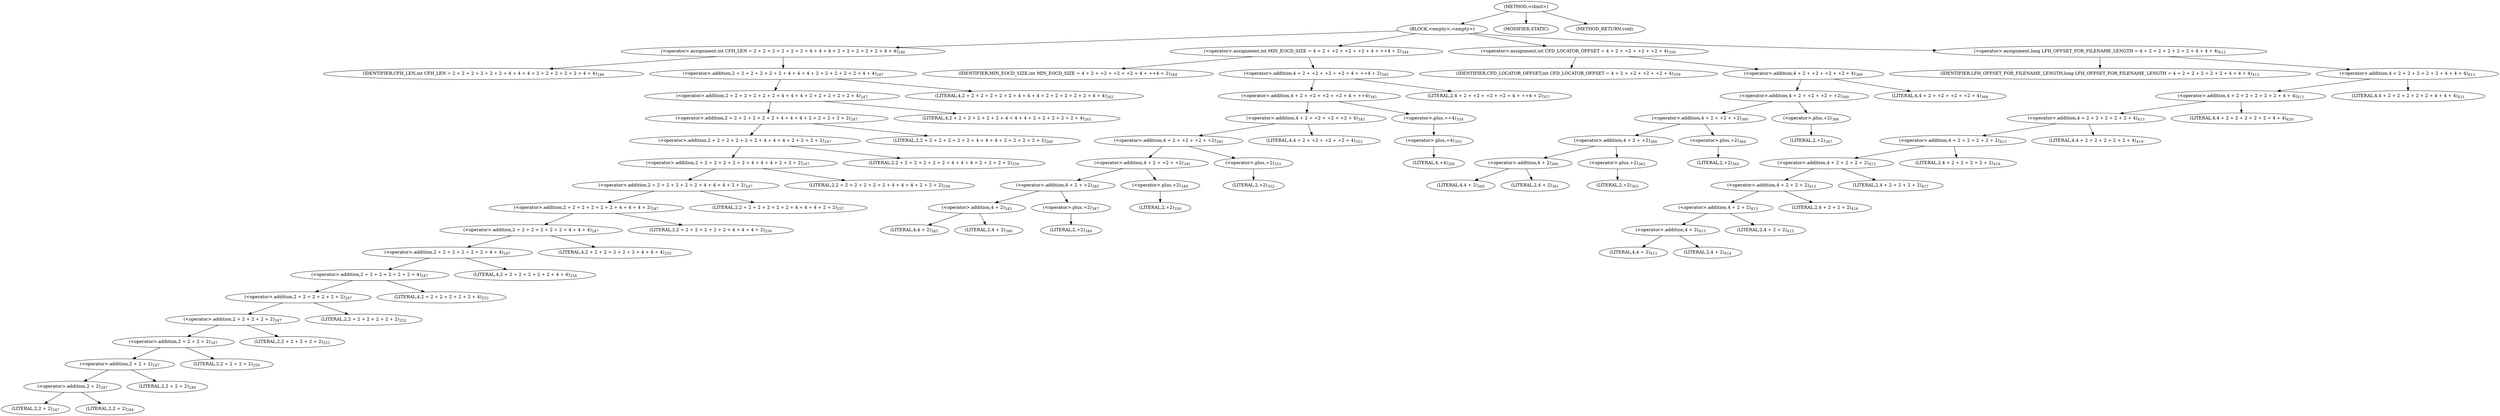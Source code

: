 digraph "&lt;clinit&gt;" {  
"1214" [label = <(METHOD,&lt;clinit&gt;)> ]
"1215" [label = <(BLOCK,&lt;empty&gt;,&lt;empty&gt;)> ]
"1216" [label = <(&lt;operator&gt;.assignment,int CFH_LEN = 2 + 2 + 2 + 2 + 2 + 2 + 4 + 4 + 4 + 2 + 2 + 2 + 2 + 2 + 4 + 4)<SUB>246</SUB>> ]
"1217" [label = <(IDENTIFIER,CFH_LEN,int CFH_LEN = 2 + 2 + 2 + 2 + 2 + 2 + 4 + 4 + 4 + 2 + 2 + 2 + 2 + 2 + 4 + 4)<SUB>246</SUB>> ]
"1218" [label = <(&lt;operator&gt;.addition,2 + 2 + 2 + 2 + 2 + 2 + 4 + 4 + 4 + 2 + 2 + 2 + 2 + 2 + 4 + 4)<SUB>247</SUB>> ]
"1219" [label = <(&lt;operator&gt;.addition,2 + 2 + 2 + 2 + 2 + 2 + 4 + 4 + 4 + 2 + 2 + 2 + 2 + 2 + 4)<SUB>247</SUB>> ]
"1220" [label = <(&lt;operator&gt;.addition,2 + 2 + 2 + 2 + 2 + 2 + 4 + 4 + 4 + 2 + 2 + 2 + 2 + 2)<SUB>247</SUB>> ]
"1221" [label = <(&lt;operator&gt;.addition,2 + 2 + 2 + 2 + 2 + 2 + 4 + 4 + 4 + 2 + 2 + 2 + 2)<SUB>247</SUB>> ]
"1222" [label = <(&lt;operator&gt;.addition,2 + 2 + 2 + 2 + 2 + 2 + 4 + 4 + 4 + 2 + 2 + 2)<SUB>247</SUB>> ]
"1223" [label = <(&lt;operator&gt;.addition,2 + 2 + 2 + 2 + 2 + 2 + 4 + 4 + 4 + 2 + 2)<SUB>247</SUB>> ]
"1224" [label = <(&lt;operator&gt;.addition,2 + 2 + 2 + 2 + 2 + 2 + 4 + 4 + 4 + 2)<SUB>247</SUB>> ]
"1225" [label = <(&lt;operator&gt;.addition,2 + 2 + 2 + 2 + 2 + 2 + 4 + 4 + 4)<SUB>247</SUB>> ]
"1226" [label = <(&lt;operator&gt;.addition,2 + 2 + 2 + 2 + 2 + 2 + 4 + 4)<SUB>247</SUB>> ]
"1227" [label = <(&lt;operator&gt;.addition,2 + 2 + 2 + 2 + 2 + 2 + 4)<SUB>247</SUB>> ]
"1228" [label = <(&lt;operator&gt;.addition,2 + 2 + 2 + 2 + 2 + 2)<SUB>247</SUB>> ]
"1229" [label = <(&lt;operator&gt;.addition,2 + 2 + 2 + 2 + 2)<SUB>247</SUB>> ]
"1230" [label = <(&lt;operator&gt;.addition,2 + 2 + 2 + 2)<SUB>247</SUB>> ]
"1231" [label = <(&lt;operator&gt;.addition,2 + 2 + 2)<SUB>247</SUB>> ]
"1232" [label = <(&lt;operator&gt;.addition,2 + 2)<SUB>247</SUB>> ]
"1233" [label = <(LITERAL,2,2 + 2)<SUB>247</SUB>> ]
"1234" [label = <(LITERAL,2,2 + 2)<SUB>248</SUB>> ]
"1235" [label = <(LITERAL,2,2 + 2 + 2)<SUB>249</SUB>> ]
"1236" [label = <(LITERAL,2,2 + 2 + 2 + 2)<SUB>250</SUB>> ]
"1237" [label = <(LITERAL,2,2 + 2 + 2 + 2 + 2)<SUB>251</SUB>> ]
"1238" [label = <(LITERAL,2,2 + 2 + 2 + 2 + 2 + 2)<SUB>252</SUB>> ]
"1239" [label = <(LITERAL,4,2 + 2 + 2 + 2 + 2 + 2 + 4)<SUB>253</SUB>> ]
"1240" [label = <(LITERAL,4,2 + 2 + 2 + 2 + 2 + 2 + 4 + 4)<SUB>254</SUB>> ]
"1241" [label = <(LITERAL,4,2 + 2 + 2 + 2 + 2 + 2 + 4 + 4 + 4)<SUB>255</SUB>> ]
"1242" [label = <(LITERAL,2,2 + 2 + 2 + 2 + 2 + 2 + 4 + 4 + 4 + 2)<SUB>256</SUB>> ]
"1243" [label = <(LITERAL,2,2 + 2 + 2 + 2 + 2 + 2 + 4 + 4 + 4 + 2 + 2)<SUB>257</SUB>> ]
"1244" [label = <(LITERAL,2,2 + 2 + 2 + 2 + 2 + 2 + 4 + 4 + 4 + 2 + 2 + 2)<SUB>258</SUB>> ]
"1245" [label = <(LITERAL,2,2 + 2 + 2 + 2 + 2 + 2 + 4 + 4 + 4 + 2 + 2 + 2 + 2)<SUB>259</SUB>> ]
"1246" [label = <(LITERAL,2,2 + 2 + 2 + 2 + 2 + 2 + 4 + 4 + 4 + 2 + 2 + 2 + 2 + 2)<SUB>260</SUB>> ]
"1247" [label = <(LITERAL,4,2 + 2 + 2 + 2 + 2 + 2 + 4 + 4 + 4 + 2 + 2 + 2 + 2 + 2 + 4)<SUB>261</SUB>> ]
"1248" [label = <(LITERAL,4,2 + 2 + 2 + 2 + 2 + 2 + 4 + 4 + 4 + 2 + 2 + 2 + 2 + 2 + 4 + 4)<SUB>262</SUB>> ]
"1249" [label = <(&lt;operator&gt;.assignment,int MIN_EOCD_SIZE = 4 + 2 + +2 + +2 + +2 + 4 + ++4 + 2)<SUB>344</SUB>> ]
"1250" [label = <(IDENTIFIER,MIN_EOCD_SIZE,int MIN_EOCD_SIZE = 4 + 2 + +2 + +2 + +2 + 4 + ++4 + 2)<SUB>344</SUB>> ]
"1251" [label = <(&lt;operator&gt;.addition,4 + 2 + +2 + +2 + +2 + 4 + ++4 + 2)<SUB>345</SUB>> ]
"1252" [label = <(&lt;operator&gt;.addition,4 + 2 + +2 + +2 + +2 + 4 + ++4)<SUB>345</SUB>> ]
"1253" [label = <(&lt;operator&gt;.addition,4 + 2 + +2 + +2 + +2 + 4)<SUB>345</SUB>> ]
"1254" [label = <(&lt;operator&gt;.addition,4 + 2 + +2 + +2 + +2)<SUB>345</SUB>> ]
"1255" [label = <(&lt;operator&gt;.addition,4 + 2 + +2 + +2)<SUB>345</SUB>> ]
"1256" [label = <(&lt;operator&gt;.addition,4 + 2 + +2)<SUB>345</SUB>> ]
"1257" [label = <(&lt;operator&gt;.addition,4 + 2)<SUB>345</SUB>> ]
"1258" [label = <(LITERAL,4,4 + 2)<SUB>345</SUB>> ]
"1259" [label = <(LITERAL,2,4 + 2)<SUB>346</SUB>> ]
"1260" [label = <(&lt;operator&gt;.plus,+2)<SUB>347</SUB>> ]
"1261" [label = <(LITERAL,2,+2)<SUB>348</SUB>> ]
"1262" [label = <(&lt;operator&gt;.plus,+2)<SUB>349</SUB>> ]
"1263" [label = <(LITERAL,2,+2)<SUB>350</SUB>> ]
"1264" [label = <(&lt;operator&gt;.plus,+2)<SUB>351</SUB>> ]
"1265" [label = <(LITERAL,2,+2)<SUB>352</SUB>> ]
"1266" [label = <(LITERAL,4,4 + 2 + +2 + +2 + +2 + 4)<SUB>353</SUB>> ]
"1267" [label = <(&lt;operator&gt;.plus,++4)<SUB>354</SUB>> ]
"1268" [label = <(&lt;operator&gt;.plus,+4)<SUB>355</SUB>> ]
"1269" [label = <(LITERAL,4,+4)<SUB>356</SUB>> ]
"1270" [label = <(LITERAL,2,4 + 2 + +2 + +2 + +2 + 4 + ++4 + 2)<SUB>357</SUB>> ]
"1271" [label = <(&lt;operator&gt;.assignment,int CFD_LOCATOR_OFFSET = 4 + 2 + +2 + +2 + +2 + 4)<SUB>359</SUB>> ]
"1272" [label = <(IDENTIFIER,CFD_LOCATOR_OFFSET,int CFD_LOCATOR_OFFSET = 4 + 2 + +2 + +2 + +2 + 4)<SUB>359</SUB>> ]
"1273" [label = <(&lt;operator&gt;.addition,4 + 2 + +2 + +2 + +2 + 4)<SUB>360</SUB>> ]
"1274" [label = <(&lt;operator&gt;.addition,4 + 2 + +2 + +2 + +2)<SUB>360</SUB>> ]
"1275" [label = <(&lt;operator&gt;.addition,4 + 2 + +2 + +2)<SUB>360</SUB>> ]
"1276" [label = <(&lt;operator&gt;.addition,4 + 2 + +2)<SUB>360</SUB>> ]
"1277" [label = <(&lt;operator&gt;.addition,4 + 2)<SUB>360</SUB>> ]
"1278" [label = <(LITERAL,4,4 + 2)<SUB>360</SUB>> ]
"1279" [label = <(LITERAL,2,4 + 2)<SUB>361</SUB>> ]
"1280" [label = <(&lt;operator&gt;.plus,+2)<SUB>362</SUB>> ]
"1281" [label = <(LITERAL,2,+2)<SUB>363</SUB>> ]
"1282" [label = <(&lt;operator&gt;.plus,+2)<SUB>364</SUB>> ]
"1283" [label = <(LITERAL,2,+2)<SUB>365</SUB>> ]
"1284" [label = <(&lt;operator&gt;.plus,+2)<SUB>366</SUB>> ]
"1285" [label = <(LITERAL,2,+2)<SUB>367</SUB>> ]
"1286" [label = <(LITERAL,4,4 + 2 + +2 + +2 + +2 + 4)<SUB>368</SUB>> ]
"1287" [label = <(&lt;operator&gt;.assignment,long LFH_OFFSET_FOR_FILENAME_LENGTH = 4 + 2 + 2 + 2 + 2 + 2 + 4 + 4 + 4)<SUB>412</SUB>> ]
"1288" [label = <(IDENTIFIER,LFH_OFFSET_FOR_FILENAME_LENGTH,long LFH_OFFSET_FOR_FILENAME_LENGTH = 4 + 2 + 2 + 2 + 2 + 2 + 4 + 4 + 4)<SUB>412</SUB>> ]
"1289" [label = <(&lt;operator&gt;.addition,4 + 2 + 2 + 2 + 2 + 2 + 4 + 4 + 4)<SUB>413</SUB>> ]
"1290" [label = <(&lt;operator&gt;.addition,4 + 2 + 2 + 2 + 2 + 2 + 4 + 4)<SUB>413</SUB>> ]
"1291" [label = <(&lt;operator&gt;.addition,4 + 2 + 2 + 2 + 2 + 2 + 4)<SUB>413</SUB>> ]
"1292" [label = <(&lt;operator&gt;.addition,4 + 2 + 2 + 2 + 2 + 2)<SUB>413</SUB>> ]
"1293" [label = <(&lt;operator&gt;.addition,4 + 2 + 2 + 2 + 2)<SUB>413</SUB>> ]
"1294" [label = <(&lt;operator&gt;.addition,4 + 2 + 2 + 2)<SUB>413</SUB>> ]
"1295" [label = <(&lt;operator&gt;.addition,4 + 2 + 2)<SUB>413</SUB>> ]
"1296" [label = <(&lt;operator&gt;.addition,4 + 2)<SUB>413</SUB>> ]
"1297" [label = <(LITERAL,4,4 + 2)<SUB>413</SUB>> ]
"1298" [label = <(LITERAL,2,4 + 2)<SUB>414</SUB>> ]
"1299" [label = <(LITERAL,2,4 + 2 + 2)<SUB>415</SUB>> ]
"1300" [label = <(LITERAL,2,4 + 2 + 2 + 2)<SUB>416</SUB>> ]
"1301" [label = <(LITERAL,2,4 + 2 + 2 + 2 + 2)<SUB>417</SUB>> ]
"1302" [label = <(LITERAL,2,4 + 2 + 2 + 2 + 2 + 2)<SUB>418</SUB>> ]
"1303" [label = <(LITERAL,4,4 + 2 + 2 + 2 + 2 + 2 + 4)<SUB>419</SUB>> ]
"1304" [label = <(LITERAL,4,4 + 2 + 2 + 2 + 2 + 2 + 4 + 4)<SUB>420</SUB>> ]
"1305" [label = <(LITERAL,4,4 + 2 + 2 + 2 + 2 + 2 + 4 + 4 + 4)<SUB>421</SUB>> ]
"1306" [label = <(MODIFIER,STATIC)> ]
"1307" [label = <(METHOD_RETURN,void)> ]
  "1214" -> "1215" 
  "1214" -> "1306" 
  "1214" -> "1307" 
  "1215" -> "1216" 
  "1215" -> "1249" 
  "1215" -> "1271" 
  "1215" -> "1287" 
  "1216" -> "1217" 
  "1216" -> "1218" 
  "1218" -> "1219" 
  "1218" -> "1248" 
  "1219" -> "1220" 
  "1219" -> "1247" 
  "1220" -> "1221" 
  "1220" -> "1246" 
  "1221" -> "1222" 
  "1221" -> "1245" 
  "1222" -> "1223" 
  "1222" -> "1244" 
  "1223" -> "1224" 
  "1223" -> "1243" 
  "1224" -> "1225" 
  "1224" -> "1242" 
  "1225" -> "1226" 
  "1225" -> "1241" 
  "1226" -> "1227" 
  "1226" -> "1240" 
  "1227" -> "1228" 
  "1227" -> "1239" 
  "1228" -> "1229" 
  "1228" -> "1238" 
  "1229" -> "1230" 
  "1229" -> "1237" 
  "1230" -> "1231" 
  "1230" -> "1236" 
  "1231" -> "1232" 
  "1231" -> "1235" 
  "1232" -> "1233" 
  "1232" -> "1234" 
  "1249" -> "1250" 
  "1249" -> "1251" 
  "1251" -> "1252" 
  "1251" -> "1270" 
  "1252" -> "1253" 
  "1252" -> "1267" 
  "1253" -> "1254" 
  "1253" -> "1266" 
  "1254" -> "1255" 
  "1254" -> "1264" 
  "1255" -> "1256" 
  "1255" -> "1262" 
  "1256" -> "1257" 
  "1256" -> "1260" 
  "1257" -> "1258" 
  "1257" -> "1259" 
  "1260" -> "1261" 
  "1262" -> "1263" 
  "1264" -> "1265" 
  "1267" -> "1268" 
  "1268" -> "1269" 
  "1271" -> "1272" 
  "1271" -> "1273" 
  "1273" -> "1274" 
  "1273" -> "1286" 
  "1274" -> "1275" 
  "1274" -> "1284" 
  "1275" -> "1276" 
  "1275" -> "1282" 
  "1276" -> "1277" 
  "1276" -> "1280" 
  "1277" -> "1278" 
  "1277" -> "1279" 
  "1280" -> "1281" 
  "1282" -> "1283" 
  "1284" -> "1285" 
  "1287" -> "1288" 
  "1287" -> "1289" 
  "1289" -> "1290" 
  "1289" -> "1305" 
  "1290" -> "1291" 
  "1290" -> "1304" 
  "1291" -> "1292" 
  "1291" -> "1303" 
  "1292" -> "1293" 
  "1292" -> "1302" 
  "1293" -> "1294" 
  "1293" -> "1301" 
  "1294" -> "1295" 
  "1294" -> "1300" 
  "1295" -> "1296" 
  "1295" -> "1299" 
  "1296" -> "1297" 
  "1296" -> "1298" 
}
